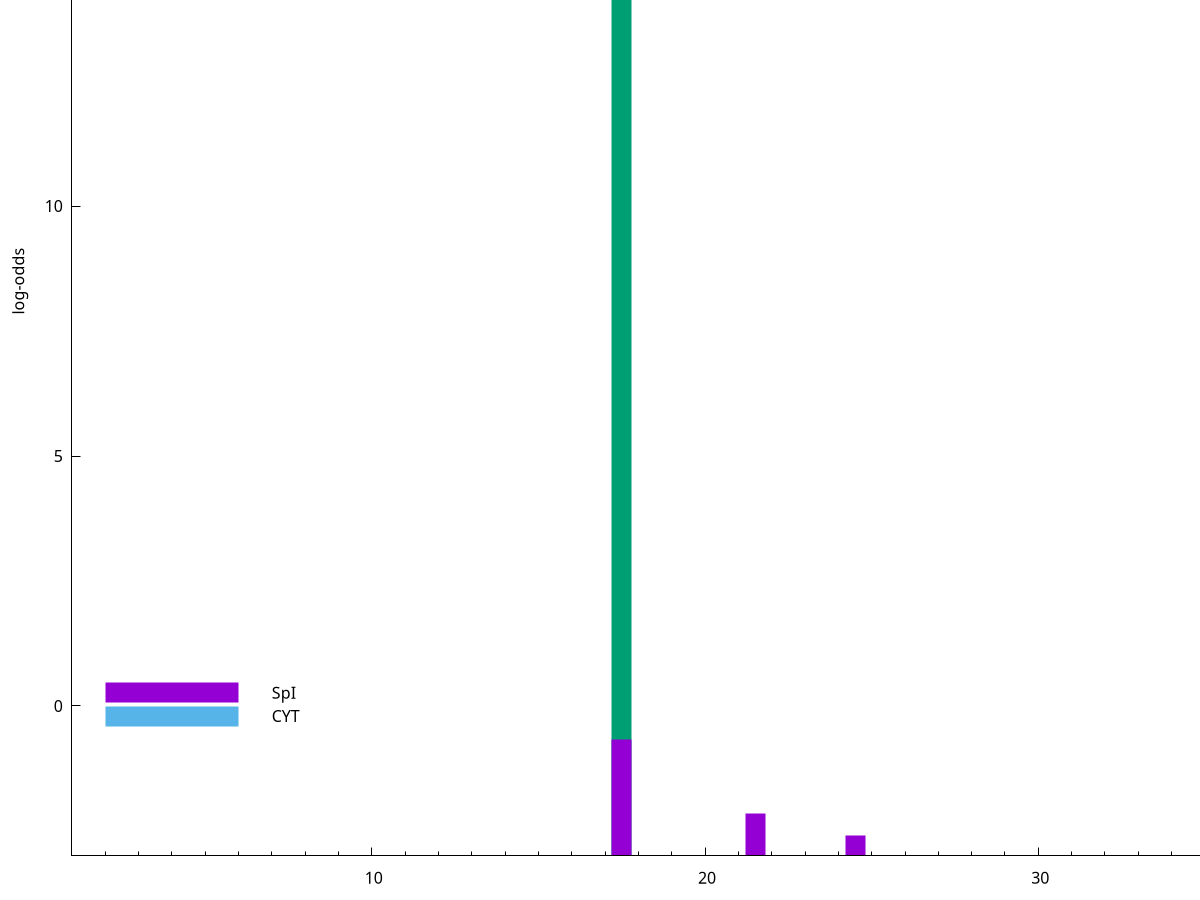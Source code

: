 set title "LipoP predictions for SRR4065689.gff"
set size 2., 1.4
set xrange [1:70] 
set mxtics 10
set yrange [-3:20]
set y2range [0:23]
set ylabel "log-odds"
set term postscript eps color solid "Helvetica" 30
set output "SRR4065689.gff19.eps"
set arrow from 2,18.1991 to 6,18.1991 nohead lt 2 lw 20
set label "SpII" at 7,18.1991
set arrow from 2,0.262255 to 6,0.262255 nohead lt 1 lw 20
set label "SpI" at 7,0.262255
set arrow from 2,-0.200913 to 6,-0.200913 nohead lt 3 lw 20
set label "CYT" at 7,-0.200913
set arrow from 2,18.1991 to 6,18.1991 nohead lt 2 lw 20
set label "SpII" at 7,18.1991
# NOTE: The scores below are the log-odds scores with the threshold
# NOTE: subtracted (a hack to make gnuplot make the histogram all
# NOTE: look nice).
plot "-" axes x1y2 title "" with impulses lt 2 lw 20, "-" axes x1y2 title "" with impulses lt 1 lw 20
17.500000 21.199100
e
17.500000 2.330084
21.500000 0.856770
24.500000 0.407870
e
exit
